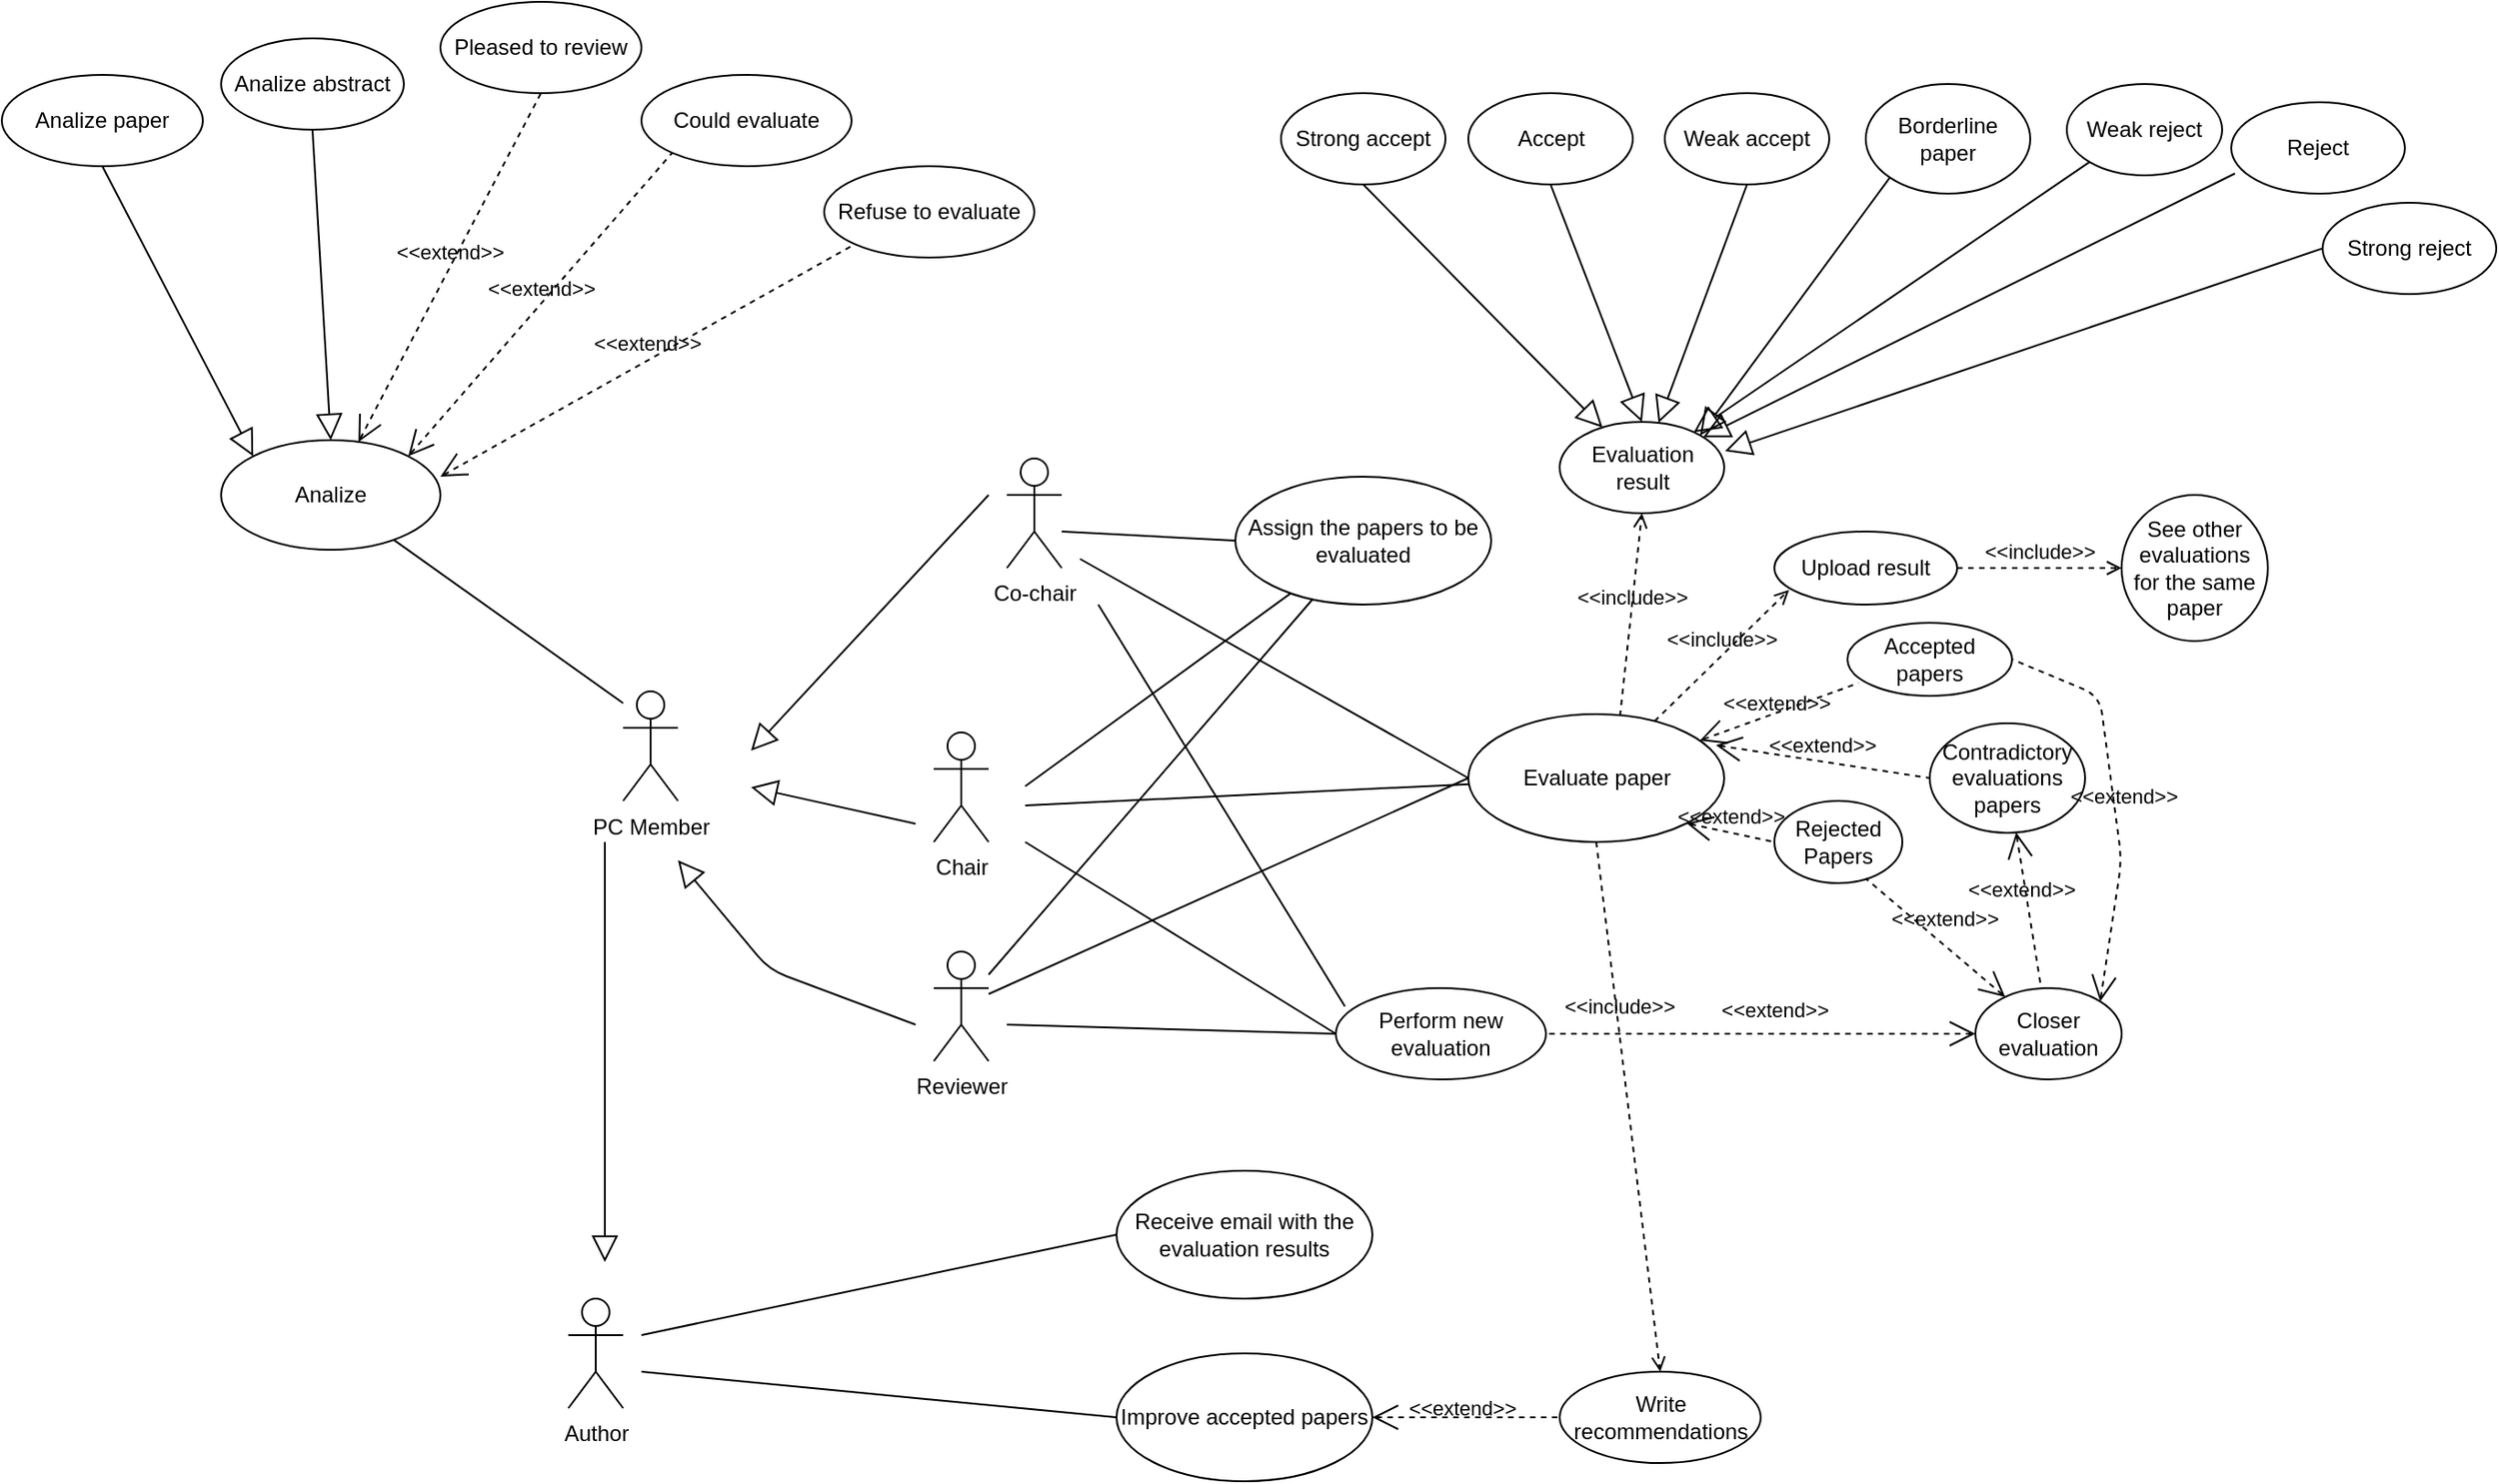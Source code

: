 <mxfile version="14.4.9" type="device"><diagram id="qdOAAkJRHiMdeqQ2L8CK" name="Page-1"><mxGraphModel dx="2222" dy="1505" grid="1" gridSize="10" guides="1" tooltips="1" connect="1" arrows="1" fold="1" page="0" pageScale="1" pageWidth="850" pageHeight="1100" math="0" shadow="0"><root><mxCell id="0"/><mxCell id="1" parent="0"/><mxCell id="6lQMgR2CskML_GNhEaFN-1" value="PC Member" style="shape=umlActor;html=1;verticalLabelPosition=bottom;verticalAlign=top;align=center;" parent="1" vertex="1"><mxGeometry x="-110" y="-82.5" width="30" height="60" as="geometry"/></mxCell><mxCell id="6lQMgR2CskML_GNhEaFN-2" value="Co-chair" style="shape=umlActor;html=1;verticalLabelPosition=bottom;verticalAlign=top;align=center;" parent="1" vertex="1"><mxGeometry x="100" y="-210" width="30" height="60" as="geometry"/></mxCell><mxCell id="6lQMgR2CskML_GNhEaFN-3" value="Chair" style="shape=umlActor;html=1;verticalLabelPosition=bottom;verticalAlign=top;align=center;" parent="1" vertex="1"><mxGeometry x="60" y="-60" width="30" height="60" as="geometry"/></mxCell><mxCell id="6lQMgR2CskML_GNhEaFN-4" value="" style="endArrow=block;endFill=0;endSize=12;html=1;" parent="1" edge="1"><mxGeometry width="160" relative="1" as="geometry"><mxPoint x="90" y="-190" as="sourcePoint"/><mxPoint x="-40" y="-50" as="targetPoint"/></mxGeometry></mxCell><mxCell id="6lQMgR2CskML_GNhEaFN-5" value="" style="endArrow=block;endFill=0;endSize=12;html=1;" parent="1" edge="1"><mxGeometry width="160" relative="1" as="geometry"><mxPoint x="50" y="-10" as="sourcePoint"/><mxPoint x="-40" y="-30" as="targetPoint"/></mxGeometry></mxCell><mxCell id="6lQMgR2CskML_GNhEaFN-6" value="Analize" style="ellipse;whiteSpace=wrap;html=1;" parent="1" vertex="1"><mxGeometry x="-330" y="-220" width="120" height="60" as="geometry"/></mxCell><mxCell id="6lQMgR2CskML_GNhEaFN-7" value="Analize abstract" style="ellipse;whiteSpace=wrap;html=1;" parent="1" vertex="1"><mxGeometry x="-330" y="-440" width="100" height="50" as="geometry"/></mxCell><mxCell id="6lQMgR2CskML_GNhEaFN-8" value="Analize paper" style="ellipse;whiteSpace=wrap;html=1;" parent="1" vertex="1"><mxGeometry x="-450" y="-420" width="110" height="50" as="geometry"/></mxCell><mxCell id="6lQMgR2CskML_GNhEaFN-9" value="" style="endArrow=block;endFill=0;endSize=12;html=1;entryX=0.5;entryY=0;entryDx=0;entryDy=0;exitX=0.5;exitY=1;exitDx=0;exitDy=0;" parent="1" source="6lQMgR2CskML_GNhEaFN-7" target="6lQMgR2CskML_GNhEaFN-6" edge="1"><mxGeometry width="160" relative="1" as="geometry"><mxPoint x="-280" y="-400" as="sourcePoint"/><mxPoint x="50" y="-230" as="targetPoint"/></mxGeometry></mxCell><mxCell id="6lQMgR2CskML_GNhEaFN-10" value="" style="endArrow=block;endFill=0;endSize=12;html=1;exitX=0.5;exitY=1;exitDx=0;exitDy=0;entryX=0;entryY=0;entryDx=0;entryDy=0;" parent="1" source="6lQMgR2CskML_GNhEaFN-8" target="6lQMgR2CskML_GNhEaFN-6" edge="1"><mxGeometry width="160" relative="1" as="geometry"><mxPoint x="-110" y="-230" as="sourcePoint"/><mxPoint x="50" y="-230" as="targetPoint"/></mxGeometry></mxCell><mxCell id="6lQMgR2CskML_GNhEaFN-11" value="Pleased to review" style="ellipse;whiteSpace=wrap;html=1;" parent="1" vertex="1"><mxGeometry x="-210" y="-460" width="110" height="50" as="geometry"/></mxCell><mxCell id="6lQMgR2CskML_GNhEaFN-12" value="Could evaluate" style="ellipse;whiteSpace=wrap;html=1;" parent="1" vertex="1"><mxGeometry x="-100" y="-420" width="115" height="50" as="geometry"/></mxCell><mxCell id="6lQMgR2CskML_GNhEaFN-13" value="Refuse to evaluate" style="ellipse;whiteSpace=wrap;html=1;" parent="1" vertex="1"><mxGeometry y="-370" width="115" height="50" as="geometry"/></mxCell><mxCell id="6lQMgR2CskML_GNhEaFN-14" value="&amp;lt;&amp;lt;extend&amp;gt;&amp;gt;" style="edgeStyle=none;html=1;startArrow=open;endArrow=none;startSize=12;verticalAlign=bottom;dashed=1;labelBackgroundColor=none;exitX=1;exitY=0.333;exitDx=0;exitDy=0;entryX=0;entryY=1;entryDx=0;entryDy=0;exitPerimeter=0;" parent="1" source="6lQMgR2CskML_GNhEaFN-6" target="6lQMgR2CskML_GNhEaFN-13" edge="1"><mxGeometry width="160" relative="1" as="geometry"><mxPoint x="-110" y="-230" as="sourcePoint"/><mxPoint x="50" y="-230" as="targetPoint"/></mxGeometry></mxCell><mxCell id="6lQMgR2CskML_GNhEaFN-15" value="&amp;lt;&amp;lt;extend&amp;gt;&amp;gt;" style="edgeStyle=none;html=1;startArrow=open;endArrow=none;startSize=12;verticalAlign=bottom;dashed=1;labelBackgroundColor=none;entryX=0;entryY=1;entryDx=0;entryDy=0;exitX=1;exitY=0;exitDx=0;exitDy=0;" parent="1" source="6lQMgR2CskML_GNhEaFN-6" target="6lQMgR2CskML_GNhEaFN-12" edge="1"><mxGeometry width="160" relative="1" as="geometry"><mxPoint x="-110" y="-230" as="sourcePoint"/><mxPoint x="50" y="-230" as="targetPoint"/></mxGeometry></mxCell><mxCell id="6lQMgR2CskML_GNhEaFN-16" value="&amp;lt;&amp;lt;extend&amp;gt;&amp;gt;" style="edgeStyle=none;html=1;startArrow=open;endArrow=none;startSize=12;verticalAlign=bottom;dashed=1;labelBackgroundColor=none;entryX=0.5;entryY=1;entryDx=0;entryDy=0;" parent="1" source="6lQMgR2CskML_GNhEaFN-6" target="6lQMgR2CskML_GNhEaFN-11" edge="1"><mxGeometry width="160" relative="1" as="geometry"><mxPoint x="-110" y="-230" as="sourcePoint"/><mxPoint x="50" y="-230" as="targetPoint"/></mxGeometry></mxCell><mxCell id="6lQMgR2CskML_GNhEaFN-17" value="Assign the papers to be evaluated" style="ellipse;whiteSpace=wrap;html=1;" parent="1" vertex="1"><mxGeometry x="225" y="-200" width="140" height="70" as="geometry"/></mxCell><mxCell id="6lQMgR2CskML_GNhEaFN-18" value="" style="edgeStyle=none;html=1;endArrow=none;verticalAlign=bottom;" parent="1" target="6lQMgR2CskML_GNhEaFN-6" edge="1"><mxGeometry width="160" relative="1" as="geometry"><mxPoint x="-110" y="-76" as="sourcePoint"/><mxPoint x="50" y="-110" as="targetPoint"/></mxGeometry></mxCell><mxCell id="6lQMgR2CskML_GNhEaFN-19" value="" style="edgeStyle=none;html=1;endArrow=none;verticalAlign=bottom;entryX=0;entryY=0.5;entryDx=0;entryDy=0;" parent="1" target="6lQMgR2CskML_GNhEaFN-17" edge="1"><mxGeometry width="160" relative="1" as="geometry"><mxPoint x="130" y="-170" as="sourcePoint"/><mxPoint x="230" y="-210" as="targetPoint"/></mxGeometry></mxCell><mxCell id="6lQMgR2CskML_GNhEaFN-20" value="" style="edgeStyle=none;html=1;endArrow=none;verticalAlign=bottom;" parent="1" target="6lQMgR2CskML_GNhEaFN-17" edge="1"><mxGeometry width="160" relative="1" as="geometry"><mxPoint x="110" y="-30.5" as="sourcePoint"/><mxPoint x="270" y="-30.5" as="targetPoint"/></mxGeometry></mxCell><mxCell id="6lQMgR2CskML_GNhEaFN-22" value="Reviewer" style="shape=umlActor;html=1;verticalLabelPosition=bottom;verticalAlign=top;align=center;" parent="1" vertex="1"><mxGeometry x="60" y="60" width="30" height="60" as="geometry"/></mxCell><mxCell id="6lQMgR2CskML_GNhEaFN-25" value="Evaluate paper" style="ellipse;whiteSpace=wrap;html=1;" parent="1" vertex="1"><mxGeometry x="352.5" y="-70" width="140" height="70" as="geometry"/></mxCell><mxCell id="6lQMgR2CskML_GNhEaFN-27" value="" style="edgeStyle=none;html=1;endArrow=none;verticalAlign=bottom;entryX=0;entryY=0.5;entryDx=0;entryDy=0;" parent="1" target="6lQMgR2CskML_GNhEaFN-25" edge="1"><mxGeometry width="160" relative="1" as="geometry"><mxPoint x="140" y="-155" as="sourcePoint"/><mxPoint x="400" y="-70" as="targetPoint"/></mxGeometry></mxCell><mxCell id="6lQMgR2CskML_GNhEaFN-28" value="" style="edgeStyle=none;html=1;endArrow=none;verticalAlign=bottom;" parent="1" target="6lQMgR2CskML_GNhEaFN-25" edge="1"><mxGeometry width="160" relative="1" as="geometry"><mxPoint x="110" y="-20" as="sourcePoint"/><mxPoint x="410" y="-70" as="targetPoint"/></mxGeometry></mxCell><mxCell id="6lQMgR2CskML_GNhEaFN-29" value="Evaluation result" style="ellipse;whiteSpace=wrap;html=1;" parent="1" vertex="1"><mxGeometry x="402.5" y="-230" width="90" height="50" as="geometry"/></mxCell><mxCell id="6lQMgR2CskML_GNhEaFN-30" value="&amp;lt;&amp;lt;include&amp;gt;&amp;gt;" style="edgeStyle=none;html=1;endArrow=open;verticalAlign=bottom;dashed=1;labelBackgroundColor=none;exitX=0.593;exitY=0.014;exitDx=0;exitDy=0;entryX=0.5;entryY=1;entryDx=0;entryDy=0;exitPerimeter=0;" parent="1" source="6lQMgR2CskML_GNhEaFN-25" target="6lQMgR2CskML_GNhEaFN-29" edge="1"><mxGeometry width="160" relative="1" as="geometry"><mxPoint x="550" y="-155" as="sourcePoint"/><mxPoint x="590" y="-155" as="targetPoint"/></mxGeometry></mxCell><mxCell id="6lQMgR2CskML_GNhEaFN-31" value="Strong reject" style="ellipse;whiteSpace=wrap;html=1;" parent="1" vertex="1"><mxGeometry x="820" y="-350" width="95" height="50" as="geometry"/></mxCell><mxCell id="6lQMgR2CskML_GNhEaFN-32" value="Reject" style="ellipse;whiteSpace=wrap;html=1;" parent="1" vertex="1"><mxGeometry x="770" y="-405" width="95" height="50" as="geometry"/></mxCell><mxCell id="6lQMgR2CskML_GNhEaFN-33" value="Weak reject" style="ellipse;whiteSpace=wrap;html=1;" parent="1" vertex="1"><mxGeometry x="680" y="-415" width="85" height="50" as="geometry"/></mxCell><mxCell id="6lQMgR2CskML_GNhEaFN-34" value="Weak accept" style="ellipse;whiteSpace=wrap;html=1;" parent="1" vertex="1"><mxGeometry x="460" y="-410" width="90" height="50" as="geometry"/></mxCell><mxCell id="6lQMgR2CskML_GNhEaFN-35" value="Strong accept" style="ellipse;whiteSpace=wrap;html=1;" parent="1" vertex="1"><mxGeometry x="250" y="-410" width="90" height="50" as="geometry"/></mxCell><mxCell id="6lQMgR2CskML_GNhEaFN-36" value="Accept" style="ellipse;whiteSpace=wrap;html=1;" parent="1" vertex="1"><mxGeometry x="352.5" y="-410" width="90" height="50" as="geometry"/></mxCell><mxCell id="6lQMgR2CskML_GNhEaFN-37" value="Borderline paper" style="ellipse;whiteSpace=wrap;html=1;" parent="1" vertex="1"><mxGeometry x="570" y="-415" width="90" height="60" as="geometry"/></mxCell><mxCell id="6lQMgR2CskML_GNhEaFN-38" value="" style="endArrow=block;endFill=0;endSize=12;html=1;exitX=0;exitY=0.5;exitDx=0;exitDy=0;" parent="1" source="6lQMgR2CskML_GNhEaFN-31" edge="1"><mxGeometry width="160" relative="1" as="geometry"><mxPoint x="370" y="20" as="sourcePoint"/><mxPoint x="493" y="-214" as="targetPoint"/></mxGeometry></mxCell><mxCell id="6lQMgR2CskML_GNhEaFN-39" value="" style="endArrow=block;endFill=0;endSize=12;html=1;exitX=0.021;exitY=0.78;exitDx=0;exitDy=0;exitPerimeter=0;" parent="1" source="6lQMgR2CskML_GNhEaFN-32" target="6lQMgR2CskML_GNhEaFN-29" edge="1"><mxGeometry width="160" relative="1" as="geometry"><mxPoint x="370" y="20" as="sourcePoint"/><mxPoint x="634" y="-130" as="targetPoint"/></mxGeometry></mxCell><mxCell id="6lQMgR2CskML_GNhEaFN-40" value="" style="endArrow=block;endFill=0;endSize=12;html=1;exitX=0;exitY=1;exitDx=0;exitDy=0;" parent="1" source="6lQMgR2CskML_GNhEaFN-33" target="6lQMgR2CskML_GNhEaFN-29" edge="1"><mxGeometry width="160" relative="1" as="geometry"><mxPoint x="370" y="20" as="sourcePoint"/><mxPoint x="530" y="20" as="targetPoint"/><Array as="points"/></mxGeometry></mxCell><mxCell id="6lQMgR2CskML_GNhEaFN-41" value="" style="endArrow=block;endFill=0;endSize=12;html=1;exitX=0;exitY=1;exitDx=0;exitDy=0;entryX=1;entryY=0;entryDx=0;entryDy=0;" parent="1" source="6lQMgR2CskML_GNhEaFN-37" target="6lQMgR2CskML_GNhEaFN-29" edge="1"><mxGeometry width="160" relative="1" as="geometry"><mxPoint x="370" y="20" as="sourcePoint"/><mxPoint x="657" y="-100" as="targetPoint"/></mxGeometry></mxCell><mxCell id="6lQMgR2CskML_GNhEaFN-42" value="" style="endArrow=block;endFill=0;endSize=12;html=1;exitX=0.5;exitY=1;exitDx=0;exitDy=0;" parent="1" source="6lQMgR2CskML_GNhEaFN-34" target="6lQMgR2CskML_GNhEaFN-29" edge="1"><mxGeometry width="160" relative="1" as="geometry"><mxPoint x="370" y="20" as="sourcePoint"/><mxPoint x="530" y="20" as="targetPoint"/><Array as="points"/></mxGeometry></mxCell><mxCell id="6lQMgR2CskML_GNhEaFN-43" value="" style="endArrow=block;endFill=0;endSize=12;html=1;entryX=0.5;entryY=0;entryDx=0;entryDy=0;exitX=0.5;exitY=1;exitDx=0;exitDy=0;" parent="1" source="6lQMgR2CskML_GNhEaFN-36" target="6lQMgR2CskML_GNhEaFN-29" edge="1"><mxGeometry width="160" relative="1" as="geometry"><mxPoint x="370" y="20" as="sourcePoint"/><mxPoint x="530" y="20" as="targetPoint"/></mxGeometry></mxCell><mxCell id="6lQMgR2CskML_GNhEaFN-44" value="" style="endArrow=block;endFill=0;endSize=12;html=1;exitX=0.5;exitY=1;exitDx=0;exitDy=0;" parent="1" source="6lQMgR2CskML_GNhEaFN-35" target="6lQMgR2CskML_GNhEaFN-29" edge="1"><mxGeometry width="160" relative="1" as="geometry"><mxPoint x="370" y="20" as="sourcePoint"/><mxPoint x="530" y="20" as="targetPoint"/></mxGeometry></mxCell><mxCell id="6lQMgR2CskML_GNhEaFN-45" value="Contradictory evaluations papers" style="ellipse;whiteSpace=wrap;html=1;" parent="1" vertex="1"><mxGeometry x="605" y="-65" width="85" height="60" as="geometry"/></mxCell><mxCell id="6lQMgR2CskML_GNhEaFN-46" value="Accepted papers" style="ellipse;whiteSpace=wrap;html=1;" parent="1" vertex="1"><mxGeometry x="560" y="-120" width="90" height="40" as="geometry"/></mxCell><mxCell id="6lQMgR2CskML_GNhEaFN-47" value="Rejected Papers" style="ellipse;whiteSpace=wrap;html=1;" parent="1" vertex="1"><mxGeometry x="520" y="-22.5" width="70" height="45" as="geometry"/></mxCell><mxCell id="6lQMgR2CskML_GNhEaFN-48" value="&amp;lt;&amp;lt;extend&amp;gt;&amp;gt;" style="edgeStyle=none;html=1;startArrow=open;endArrow=none;startSize=12;verticalAlign=bottom;dashed=1;labelBackgroundColor=none;entryX=0.067;entryY=0.825;entryDx=0;entryDy=0;entryPerimeter=0;" parent="1" source="6lQMgR2CskML_GNhEaFN-25" target="6lQMgR2CskML_GNhEaFN-46" edge="1"><mxGeometry x="-0.058" y="-4" width="160" relative="1" as="geometry"><mxPoint x="633.55" y="-460" as="sourcePoint"/><mxPoint x="600.001" y="-330.347" as="targetPoint"/><Array as="points"/><mxPoint as="offset"/></mxGeometry></mxCell><mxCell id="6lQMgR2CskML_GNhEaFN-49" value="&amp;lt;&amp;lt;extend&amp;gt;&amp;gt;" style="edgeStyle=none;html=1;startArrow=open;endArrow=none;startSize=12;verticalAlign=bottom;dashed=1;labelBackgroundColor=none;exitX=0.968;exitY=0.243;exitDx=0;exitDy=0;exitPerimeter=0;entryX=0;entryY=0.5;entryDx=0;entryDy=0;" parent="1" source="6lQMgR2CskML_GNhEaFN-25" target="6lQMgR2CskML_GNhEaFN-45" edge="1"><mxGeometry width="160" relative="1" as="geometry"><mxPoint x="521.05" y="-302.33" as="sourcePoint"/><mxPoint x="507.5" y="-202.5" as="targetPoint"/><Array as="points"/></mxGeometry></mxCell><mxCell id="6lQMgR2CskML_GNhEaFN-50" value="&amp;lt;&amp;lt;extend&amp;gt;&amp;gt;" style="edgeStyle=none;html=1;startArrow=open;endArrow=none;startSize=12;verticalAlign=bottom;dashed=1;labelBackgroundColor=none;entryX=0;entryY=0.5;entryDx=0;entryDy=0;exitX=1;exitY=1;exitDx=0;exitDy=0;" parent="1" source="6lQMgR2CskML_GNhEaFN-25" target="6lQMgR2CskML_GNhEaFN-47" edge="1"><mxGeometry width="160" relative="1" as="geometry"><mxPoint x="767.5" y="-462.5" as="sourcePoint"/><mxPoint x="733.951" y="-332.847" as="targetPoint"/><Array as="points"/></mxGeometry></mxCell><mxCell id="6lQMgR2CskML_GNhEaFN-51" value="Upload result" style="ellipse;whiteSpace=wrap;html=1;" parent="1" vertex="1"><mxGeometry x="520" y="-170" width="100" height="40" as="geometry"/></mxCell><mxCell id="6lQMgR2CskML_GNhEaFN-52" value="&amp;lt;&amp;lt;include&amp;gt;&amp;gt;" style="edgeStyle=none;html=1;endArrow=open;verticalAlign=bottom;dashed=1;labelBackgroundColor=none;entryX=0.08;entryY=0.8;entryDx=0;entryDy=0;entryPerimeter=0;" parent="1" source="6lQMgR2CskML_GNhEaFN-25" target="6lQMgR2CskML_GNhEaFN-51" edge="1"><mxGeometry width="160" relative="1" as="geometry"><mxPoint x="517.5" y="57.5" as="sourcePoint"/><mxPoint x="577.5" y="57.5" as="targetPoint"/></mxGeometry></mxCell><mxCell id="6lQMgR2CskML_GNhEaFN-53" value="See other evaluations for the same paper" style="ellipse;whiteSpace=wrap;html=1;" parent="1" vertex="1"><mxGeometry x="710" y="-190" width="80" height="80" as="geometry"/></mxCell><mxCell id="6lQMgR2CskML_GNhEaFN-54" value="&amp;lt;&amp;lt;include&amp;gt;&amp;gt;" style="edgeStyle=none;html=1;endArrow=open;verticalAlign=bottom;dashed=1;labelBackgroundColor=none;exitX=1;exitY=0.5;exitDx=0;exitDy=0;entryX=0;entryY=0.5;entryDx=0;entryDy=0;" parent="1" source="6lQMgR2CskML_GNhEaFN-51" target="6lQMgR2CskML_GNhEaFN-53" edge="1"><mxGeometry width="160" relative="1" as="geometry"><mxPoint x="847.5" y="15" as="sourcePoint"/><mxPoint x="907.5" y="45" as="targetPoint"/></mxGeometry></mxCell><mxCell id="6lQMgR2CskML_GNhEaFN-55" value="Closer evaluation" style="ellipse;whiteSpace=wrap;html=1;" parent="1" vertex="1"><mxGeometry x="630" y="80" width="80" height="50" as="geometry"/></mxCell><mxCell id="6lQMgR2CskML_GNhEaFN-56" value="&amp;lt;&amp;lt;extend&amp;gt;&amp;gt;" style="edgeStyle=none;html=1;startArrow=open;endArrow=none;startSize=12;verticalAlign=bottom;dashed=1;labelBackgroundColor=none;" parent="1" source="6lQMgR2CskML_GNhEaFN-45" target="6lQMgR2CskML_GNhEaFN-55" edge="1"><mxGeometry x="-0.058" y="-4" width="160" relative="1" as="geometry"><mxPoint x="697.5" y="5" as="sourcePoint"/><mxPoint x="622.366" y="62.148" as="targetPoint"/><Array as="points"/><mxPoint as="offset"/></mxGeometry></mxCell><mxCell id="6lQMgR2CskML_GNhEaFN-57" value="Perform new evaluation" style="ellipse;whiteSpace=wrap;html=1;" parent="1" vertex="1"><mxGeometry x="280" y="80" width="115" height="50" as="geometry"/></mxCell><mxCell id="6lQMgR2CskML_GNhEaFN-58" value="&amp;lt;&amp;lt;extend&amp;gt;&amp;gt;" style="edgeStyle=none;html=1;startArrow=open;endArrow=none;startSize=12;verticalAlign=bottom;dashed=1;labelBackgroundColor=none;entryX=1;entryY=0.5;entryDx=0;entryDy=0;" parent="1" source="6lQMgR2CskML_GNhEaFN-55" target="6lQMgR2CskML_GNhEaFN-57" edge="1"><mxGeometry x="-0.058" y="-4" width="160" relative="1" as="geometry"><mxPoint x="427.5" y="187.5" as="sourcePoint"/><mxPoint x="352.366" y="244.648" as="targetPoint"/><Array as="points"/><mxPoint as="offset"/></mxGeometry></mxCell><mxCell id="6lQMgR2CskML_GNhEaFN-59" value="" style="endArrow=none;html=1;entryX=0.043;entryY=0.2;entryDx=0;entryDy=0;entryPerimeter=0;" parent="1" target="6lQMgR2CskML_GNhEaFN-57" edge="1"><mxGeometry width="50" height="50" relative="1" as="geometry"><mxPoint x="150" y="-130" as="sourcePoint"/><mxPoint x="540" y="-60" as="targetPoint"/></mxGeometry></mxCell><mxCell id="6lQMgR2CskML_GNhEaFN-60" value="" style="endArrow=none;html=1;entryX=0;entryY=0.5;entryDx=0;entryDy=0;" parent="1" target="6lQMgR2CskML_GNhEaFN-57" edge="1"><mxGeometry width="50" height="50" relative="1" as="geometry"><mxPoint x="110" as="sourcePoint"/><mxPoint x="540" y="-60" as="targetPoint"/></mxGeometry></mxCell><mxCell id="6lQMgR2CskML_GNhEaFN-63" value="&amp;lt;&amp;lt;extend&amp;gt;&amp;gt;" style="edgeStyle=none;html=1;startArrow=open;endArrow=none;startSize=12;verticalAlign=bottom;dashed=1;labelBackgroundColor=none;entryX=0.714;entryY=0.944;entryDx=0;entryDy=0;entryPerimeter=0;" parent="1" source="6lQMgR2CskML_GNhEaFN-55" target="6lQMgR2CskML_GNhEaFN-47" edge="1"><mxGeometry x="-0.058" y="-4" width="160" relative="1" as="geometry"><mxPoint x="817.5" y="35" as="sourcePoint"/><mxPoint x="742.366" y="92.148" as="targetPoint"/><Array as="points"/><mxPoint as="offset"/></mxGeometry></mxCell><mxCell id="6lQMgR2CskML_GNhEaFN-64" value="Author" style="shape=umlActor;verticalLabelPosition=bottom;verticalAlign=top;html=1;outlineConnect=0;" parent="1" vertex="1"><mxGeometry x="-140" y="250" width="30" height="60" as="geometry"/></mxCell><mxCell id="6lQMgR2CskML_GNhEaFN-65" value="Receive email with the evaluation results" style="ellipse;whiteSpace=wrap;html=1;" parent="1" vertex="1"><mxGeometry x="160" y="180" width="140" height="70" as="geometry"/></mxCell><mxCell id="6lQMgR2CskML_GNhEaFN-66" value="" style="endArrow=none;html=1;entryX=0;entryY=0.5;entryDx=0;entryDy=0;" parent="1" target="6lQMgR2CskML_GNhEaFN-65" edge="1"><mxGeometry width="50" height="50" relative="1" as="geometry"><mxPoint x="-100" y="270" as="sourcePoint"/><mxPoint x="160" y="267" as="targetPoint"/></mxGeometry></mxCell><mxCell id="6lQMgR2CskML_GNhEaFN-67" value="Improve accepted papers" style="ellipse;whiteSpace=wrap;html=1;" parent="1" vertex="1"><mxGeometry x="160" y="280" width="140" height="70" as="geometry"/></mxCell><mxCell id="6lQMgR2CskML_GNhEaFN-68" value="" style="endArrow=none;html=1;entryX=0;entryY=0.5;entryDx=0;entryDy=0;" parent="1" target="6lQMgR2CskML_GNhEaFN-67" edge="1"><mxGeometry width="50" height="50" relative="1" as="geometry"><mxPoint x="-100" y="290" as="sourcePoint"/><mxPoint x="490" y="100" as="targetPoint"/></mxGeometry></mxCell><mxCell id="6lQMgR2CskML_GNhEaFN-75" value="Write recommendations" style="ellipse;whiteSpace=wrap;html=1;" parent="1" vertex="1"><mxGeometry x="402.5" y="290" width="110" height="50" as="geometry"/></mxCell><mxCell id="6lQMgR2CskML_GNhEaFN-76" value="&amp;lt;&amp;lt;include&amp;gt;&amp;gt;" style="edgeStyle=none;html=1;endArrow=open;verticalAlign=bottom;dashed=1;labelBackgroundColor=none;exitX=0.5;exitY=1;exitDx=0;exitDy=0;entryX=0.5;entryY=0;entryDx=0;entryDy=0;" parent="1" source="6lQMgR2CskML_GNhEaFN-25" target="6lQMgR2CskML_GNhEaFN-75" edge="1"><mxGeometry x="-0.318" y="1" width="160" relative="1" as="geometry"><mxPoint x="577.5" y="127.5" as="sourcePoint"/><mxPoint x="582.5" y="237.5" as="targetPoint"/><Array as="points"/><mxPoint as="offset"/></mxGeometry></mxCell><mxCell id="6lQMgR2CskML_GNhEaFN-77" value="&amp;lt;&amp;lt;extend&amp;gt;&amp;gt;" style="edgeStyle=none;html=1;startArrow=open;endArrow=none;startSize=12;verticalAlign=bottom;dashed=1;labelBackgroundColor=none;entryX=0;entryY=0.5;entryDx=0;entryDy=0;exitX=1;exitY=0.5;exitDx=0;exitDy=0;" parent="1" source="6lQMgR2CskML_GNhEaFN-67" target="6lQMgR2CskML_GNhEaFN-75" edge="1"><mxGeometry x="-0.058" y="-4" width="160" relative="1" as="geometry"><mxPoint x="510" y="270" as="sourcePoint"/><mxPoint x="517.5" y="350" as="targetPoint"/><Array as="points"/><mxPoint as="offset"/></mxGeometry></mxCell><mxCell id="En2VYcnGZfhrxUrbKYJw-3" value="" style="endArrow=block;endFill=0;endSize=12;html=1;" parent="1" edge="1"><mxGeometry width="160" relative="1" as="geometry"><mxPoint x="50" y="100" as="sourcePoint"/><mxPoint x="-80" y="10" as="targetPoint"/><Array as="points"><mxPoint x="-30" y="70"/></Array></mxGeometry></mxCell><mxCell id="En2VYcnGZfhrxUrbKYJw-10" value="" style="endArrow=none;html=1;entryX=0;entryY=0.5;entryDx=0;entryDy=0;" parent="1" target="6lQMgR2CskML_GNhEaFN-57" edge="1"><mxGeometry width="50" height="50" relative="1" as="geometry"><mxPoint x="100" y="100" as="sourcePoint"/><mxPoint x="-250" y="40" as="targetPoint"/></mxGeometry></mxCell><mxCell id="En2VYcnGZfhrxUrbKYJw-12" value="" style="endArrow=none;html=1;entryX=0;entryY=0.5;entryDx=0;entryDy=0;" parent="1" source="6lQMgR2CskML_GNhEaFN-22" target="6lQMgR2CskML_GNhEaFN-25" edge="1"><mxGeometry width="50" height="50" relative="1" as="geometry"><mxPoint x="190" y="-50" as="sourcePoint"/><mxPoint x="240" y="-100" as="targetPoint"/></mxGeometry></mxCell><mxCell id="En2VYcnGZfhrxUrbKYJw-14" value="" style="endArrow=block;endFill=0;endSize=12;html=1;" parent="1" edge="1"><mxGeometry width="160" relative="1" as="geometry"><mxPoint x="-120" as="sourcePoint"/><mxPoint x="-120" y="230" as="targetPoint"/></mxGeometry></mxCell><mxCell id="qOs1MgH2fLRUz_ThAQWQ-1" value="&amp;lt;&amp;lt;extend&amp;gt;&amp;gt;" style="edgeStyle=none;html=1;startArrow=open;endArrow=none;startSize=12;verticalAlign=bottom;dashed=1;labelBackgroundColor=none;entryX=1;entryY=0.5;entryDx=0;entryDy=0;exitX=1;exitY=0;exitDx=0;exitDy=0;" parent="1" source="6lQMgR2CskML_GNhEaFN-55" target="6lQMgR2CskML_GNhEaFN-46" edge="1"><mxGeometry x="-0.058" y="-4" width="160" relative="1" as="geometry"><mxPoint x="680" y="-110" as="sourcePoint"/><mxPoint x="614.982" y="-180.87" as="targetPoint"/><Array as="points"><mxPoint x="710" y="10"/><mxPoint x="698" y="-80"/></Array><mxPoint as="offset"/></mxGeometry></mxCell><mxCell id="_XQJgHslhwpqAk_4Or4J-1" value="" style="endArrow=none;html=1;" edge="1" parent="1" source="6lQMgR2CskML_GNhEaFN-22" target="6lQMgR2CskML_GNhEaFN-17"><mxGeometry width="50" height="50" relative="1" as="geometry"><mxPoint x="210" y="10" as="sourcePoint"/><mxPoint x="260" y="-40" as="targetPoint"/></mxGeometry></mxCell></root></mxGraphModel></diagram></mxfile>